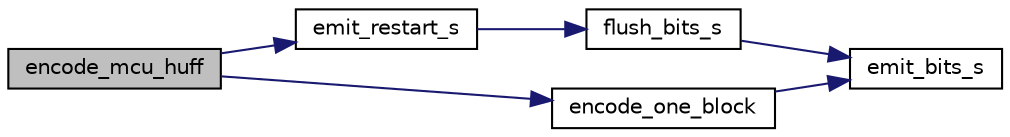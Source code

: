 digraph "encode_mcu_huff"
{
 // LATEX_PDF_SIZE
  bgcolor="transparent";
  edge [fontname="Helvetica",fontsize="10",labelfontname="Helvetica",labelfontsize="10"];
  node [fontname="Helvetica",fontsize="10",shape=record];
  rankdir="LR";
  Node180 [label="encode_mcu_huff",height=0.2,width=0.4,color="black", fillcolor="grey75", style="filled", fontcolor="black",tooltip=" "];
  Node180 -> Node181 [color="midnightblue",fontsize="10",style="solid",fontname="Helvetica"];
  Node181 [label="emit_restart_s",height=0.2,width=0.4,color="black",URL="$jchuff_8c.html#aecff50ce6a282e0621ac01cfcf8f1f4d",tooltip=" "];
  Node181 -> Node182 [color="midnightblue",fontsize="10",style="solid",fontname="Helvetica"];
  Node182 [label="flush_bits_s",height=0.2,width=0.4,color="black",URL="$jchuff_8c.html#a9ebdfb0237e6c84aaa1f545d17fd7b9a",tooltip=" "];
  Node182 -> Node183 [color="midnightblue",fontsize="10",style="solid",fontname="Helvetica"];
  Node183 [label="emit_bits_s",height=0.2,width=0.4,color="black",URL="$jchuff_8c.html#a983ea6fc417f30e6f14df9c9401aa7d9",tooltip=" "];
  Node180 -> Node184 [color="midnightblue",fontsize="10",style="solid",fontname="Helvetica"];
  Node184 [label="encode_one_block",height=0.2,width=0.4,color="black",URL="$jchuff_8c.html#ace50da25851d39478557d1cc19365f21",tooltip=" "];
  Node184 -> Node183 [color="midnightblue",fontsize="10",style="solid",fontname="Helvetica"];
}
